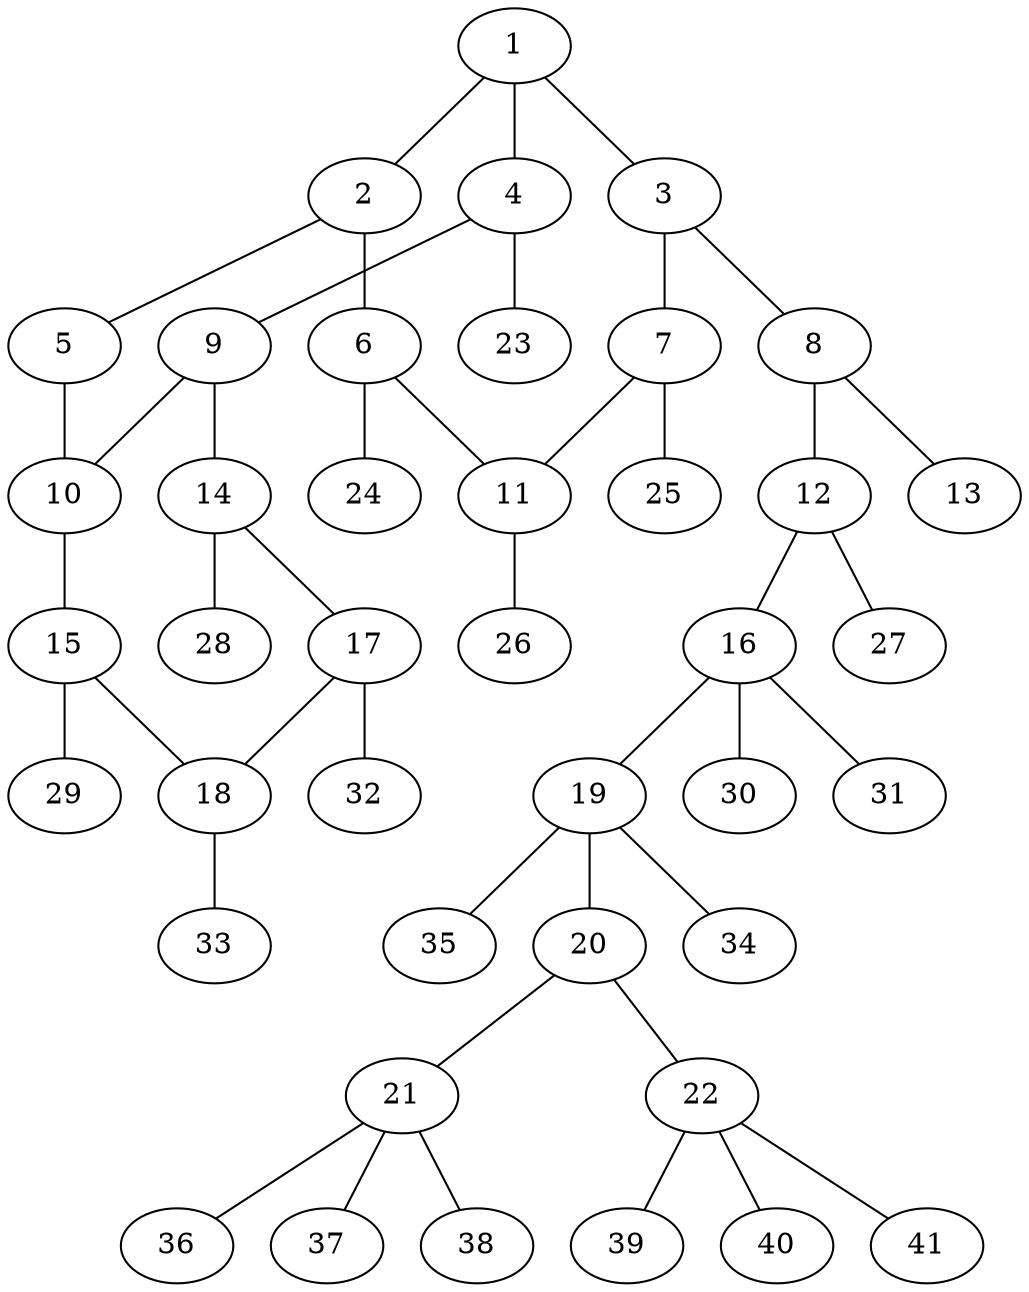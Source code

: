 graph molecule_701 {
	1	 [chem=C];
	2	 [chem=C];
	1 -- 2	 [valence=2];
	3	 [chem=C];
	1 -- 3	 [valence=1];
	4	 [chem=N];
	1 -- 4	 [valence=1];
	5	 [chem=O];
	2 -- 5	 [valence=1];
	6	 [chem=C];
	2 -- 6	 [valence=1];
	7	 [chem=C];
	3 -- 7	 [valence=2];
	8	 [chem=C];
	3 -- 8	 [valence=1];
	9	 [chem=C];
	4 -- 9	 [valence=1];
	23	 [chem=H];
	4 -- 23	 [valence=1];
	10	 [chem=C];
	5 -- 10	 [valence=1];
	11	 [chem=C];
	6 -- 11	 [valence=2];
	24	 [chem=H];
	6 -- 24	 [valence=1];
	7 -- 11	 [valence=1];
	25	 [chem=H];
	7 -- 25	 [valence=1];
	12	 [chem=N];
	8 -- 12	 [valence=1];
	13	 [chem=O];
	8 -- 13	 [valence=2];
	9 -- 10	 [valence=2];
	14	 [chem=C];
	9 -- 14	 [valence=1];
	15	 [chem=C];
	10 -- 15	 [valence=1];
	26	 [chem=H];
	11 -- 26	 [valence=1];
	16	 [chem=C];
	12 -- 16	 [valence=1];
	27	 [chem=H];
	12 -- 27	 [valence=1];
	17	 [chem=C];
	14 -- 17	 [valence=2];
	28	 [chem=H];
	14 -- 28	 [valence=1];
	18	 [chem=C];
	15 -- 18	 [valence=2];
	29	 [chem=H];
	15 -- 29	 [valence=1];
	19	 [chem=C];
	16 -- 19	 [valence=1];
	30	 [chem=H];
	16 -- 30	 [valence=1];
	31	 [chem=H];
	16 -- 31	 [valence=1];
	17 -- 18	 [valence=1];
	32	 [chem=H];
	17 -- 32	 [valence=1];
	33	 [chem=H];
	18 -- 33	 [valence=1];
	20	 [chem=N];
	19 -- 20	 [valence=1];
	34	 [chem=H];
	19 -- 34	 [valence=1];
	35	 [chem=H];
	19 -- 35	 [valence=1];
	21	 [chem=C];
	20 -- 21	 [valence=1];
	22	 [chem=C];
	20 -- 22	 [valence=1];
	36	 [chem=H];
	21 -- 36	 [valence=1];
	37	 [chem=H];
	21 -- 37	 [valence=1];
	38	 [chem=H];
	21 -- 38	 [valence=1];
	39	 [chem=H];
	22 -- 39	 [valence=1];
	40	 [chem=H];
	22 -- 40	 [valence=1];
	41	 [chem=H];
	22 -- 41	 [valence=1];
}
